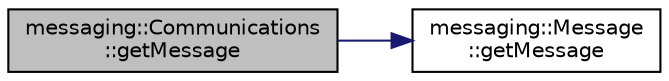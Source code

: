 digraph "messaging::Communications::getMessage"
{
 // LATEX_PDF_SIZE
  edge [fontname="Helvetica",fontsize="10",labelfontname="Helvetica",labelfontsize="10"];
  node [fontname="Helvetica",fontsize="10",shape=record];
  rankdir="LR";
  Node1 [label="messaging::Communications\l::getMessage",height=0.2,width=0.4,color="black", fillcolor="grey75", style="filled", fontcolor="black",tooltip=" "];
  Node1 -> Node2 [color="midnightblue",fontsize="10",style="solid"];
  Node2 [label="messaging::Message\l::getMessage",height=0.2,width=0.4,color="black", fillcolor="white", style="filled",URL="$classmessaging_1_1_message.html#a10e3fe197efff8565232d7df23d8c19c",tooltip=" "];
}
